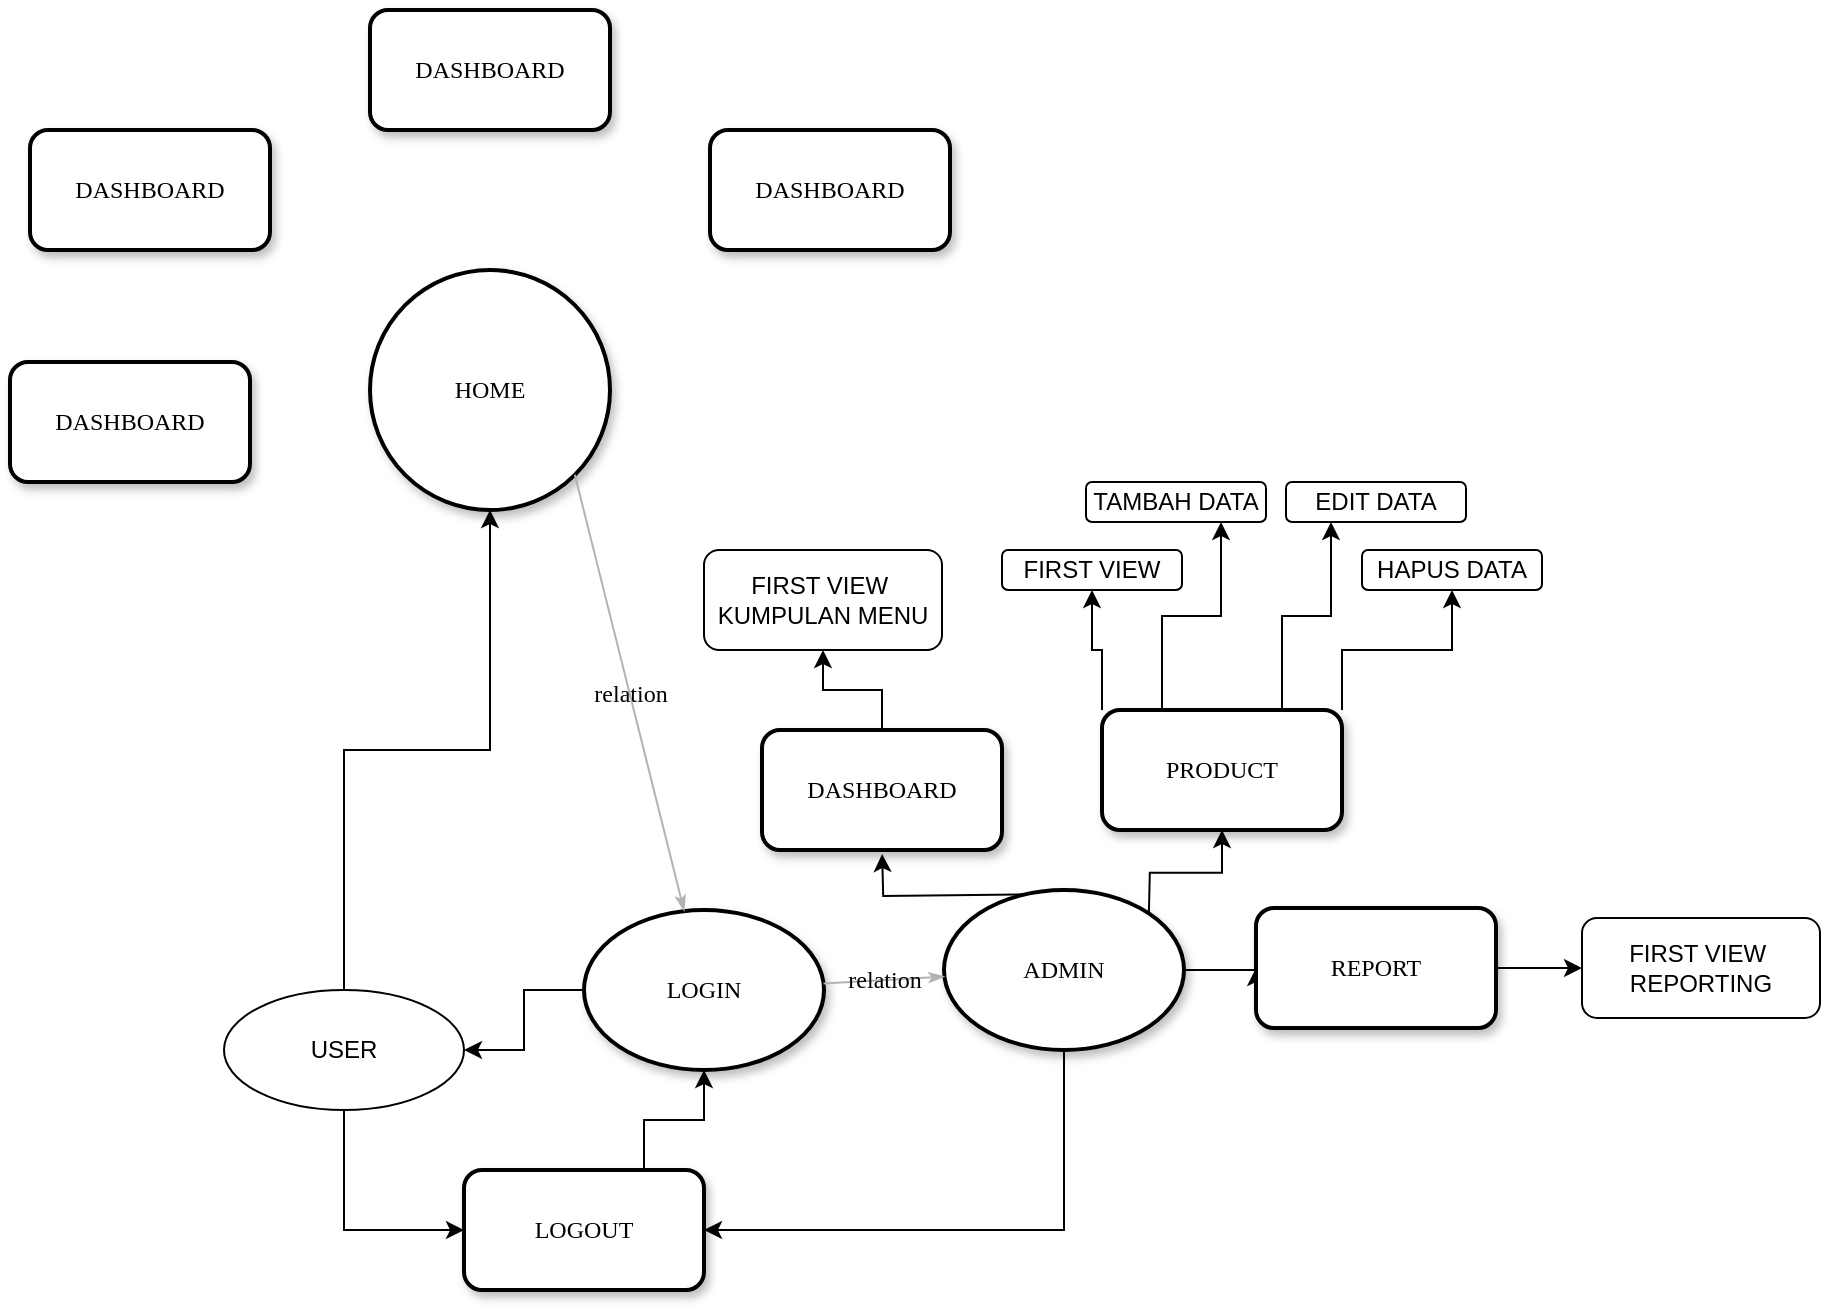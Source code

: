 <mxfile version="18.1.2" type="github">
  <diagram name="Page-1" id="ad52d381-51e7-2e0d-a935-2d0ddd2fd229">
    <mxGraphModel dx="1085" dy="575" grid="1" gridSize="10" guides="1" tooltips="1" connect="1" arrows="1" fold="1" page="1" pageScale="1" pageWidth="1100" pageHeight="850" background="none" math="0" shadow="0">
      <root>
        <mxCell id="0" />
        <mxCell id="1" parent="0" />
        <mxCell id="2c924340bb9dbf6c-4" value="HOME" style="ellipse;whiteSpace=wrap;html=1;rounded=1;shadow=1;comic=0;labelBackgroundColor=none;strokeWidth=2;fontFamily=Verdana;fontSize=12;align=center;" parent="1" vertex="1">
          <mxGeometry x="320" y="230" width="120" height="120" as="geometry" />
        </mxCell>
        <mxCell id="RAHETzhSfF-VMt_0s7b0-4" style="edgeStyle=orthogonalEdgeStyle;rounded=0;orthogonalLoop=1;jettySize=auto;html=1;exitX=0;exitY=0.5;exitDx=0;exitDy=0;entryX=1;entryY=0.5;entryDx=0;entryDy=0;" edge="1" parent="1" source="2c924340bb9dbf6c-5" target="RAHETzhSfF-VMt_0s7b0-3">
          <mxGeometry relative="1" as="geometry" />
        </mxCell>
        <mxCell id="2c924340bb9dbf6c-5" value="LOGIN" style="ellipse;whiteSpace=wrap;html=1;rounded=1;shadow=1;comic=0;labelBackgroundColor=none;strokeWidth=2;fontFamily=Verdana;fontSize=12;align=center;" parent="1" vertex="1">
          <mxGeometry x="427" y="550" width="120" height="80" as="geometry" />
        </mxCell>
        <mxCell id="RAHETzhSfF-VMt_0s7b0-10" style="edgeStyle=orthogonalEdgeStyle;rounded=0;orthogonalLoop=1;jettySize=auto;html=1;exitX=0.5;exitY=1;exitDx=0;exitDy=0;entryX=1;entryY=0.5;entryDx=0;entryDy=0;" edge="1" parent="1" source="2c924340bb9dbf6c-6" target="2c924340bb9dbf6c-51">
          <mxGeometry relative="1" as="geometry">
            <mxPoint x="666.667" y="730" as="targetPoint" />
          </mxGeometry>
        </mxCell>
        <mxCell id="RAHETzhSfF-VMt_0s7b0-18" value="" style="edgeStyle=orthogonalEdgeStyle;rounded=0;orthogonalLoop=1;jettySize=auto;html=1;" edge="1" parent="1">
          <mxGeometry relative="1" as="geometry">
            <mxPoint x="667" y="542" as="sourcePoint" />
            <mxPoint x="576.067" y="522" as="targetPoint" />
          </mxGeometry>
        </mxCell>
        <mxCell id="RAHETzhSfF-VMt_0s7b0-21" style="edgeStyle=orthogonalEdgeStyle;rounded=0;orthogonalLoop=1;jettySize=auto;html=1;exitX=1;exitY=0;exitDx=0;exitDy=0;entryX=0.5;entryY=1;entryDx=0;entryDy=0;" edge="1" parent="1" target="RAHETzhSfF-VMt_0s7b0-19">
          <mxGeometry relative="1" as="geometry">
            <mxPoint x="709.426" y="552.716" as="sourcePoint" />
            <mxPoint x="734.96" y="513.34" as="targetPoint" />
          </mxGeometry>
        </mxCell>
        <mxCell id="RAHETzhSfF-VMt_0s7b0-24" style="edgeStyle=orthogonalEdgeStyle;rounded=0;orthogonalLoop=1;jettySize=auto;html=1;exitX=1;exitY=0.5;exitDx=0;exitDy=0;entryX=0;entryY=0.5;entryDx=0;entryDy=0;" edge="1" parent="1" source="2c924340bb9dbf6c-6" target="RAHETzhSfF-VMt_0s7b0-22">
          <mxGeometry relative="1" as="geometry" />
        </mxCell>
        <mxCell id="2c924340bb9dbf6c-6" value="&lt;span&gt;ADMIN&lt;/span&gt;" style="ellipse;whiteSpace=wrap;html=1;rounded=1;shadow=1;comic=0;labelBackgroundColor=none;strokeWidth=2;fontFamily=Verdana;fontSize=12;align=center;" parent="1" vertex="1">
          <mxGeometry x="607" y="540" width="120" height="80" as="geometry" />
        </mxCell>
        <mxCell id="2c924340bb9dbf6c-33" value="relation" style="edgeStyle=none;rounded=1;html=1;labelBackgroundColor=none;startArrow=none;startFill=0;startSize=5;endArrow=classicThin;endFill=1;endSize=5;jettySize=auto;orthogonalLoop=1;strokeColor=#B3B3B3;strokeWidth=1;fontFamily=Verdana;fontSize=12;exitX=1;exitY=1;exitDx=0;exitDy=0;" parent="1" source="2c924340bb9dbf6c-4" target="2c924340bb9dbf6c-5" edge="1">
          <mxGeometry relative="1" as="geometry">
            <mxPoint x="281.544" y="494.999" as="sourcePoint" />
          </mxGeometry>
        </mxCell>
        <mxCell id="2c924340bb9dbf6c-36" value="relation" style="edgeStyle=none;rounded=1;html=1;labelBackgroundColor=none;startArrow=none;startFill=0;startSize=5;endArrow=classicThin;endFill=1;endSize=5;jettySize=auto;orthogonalLoop=1;strokeColor=#B3B3B3;strokeWidth=1;fontFamily=Verdana;fontSize=12" parent="1" source="2c924340bb9dbf6c-5" target="2c924340bb9dbf6c-6" edge="1">
          <mxGeometry relative="1" as="geometry" />
        </mxCell>
        <mxCell id="RAHETzhSfF-VMt_0s7b0-11" style="edgeStyle=orthogonalEdgeStyle;rounded=0;orthogonalLoop=1;jettySize=auto;html=1;exitX=0.75;exitY=0;exitDx=0;exitDy=0;entryX=0.5;entryY=1;entryDx=0;entryDy=0;" edge="1" parent="1" source="2c924340bb9dbf6c-51" target="2c924340bb9dbf6c-5">
          <mxGeometry relative="1" as="geometry" />
        </mxCell>
        <mxCell id="2c924340bb9dbf6c-51" value="LOGOUT" style="rounded=1;whiteSpace=wrap;html=1;shadow=1;comic=0;labelBackgroundColor=none;strokeWidth=2;fontFamily=Verdana;fontSize=12;align=center;" parent="1" vertex="1">
          <mxGeometry x="367" y="680" width="120" height="60" as="geometry" />
        </mxCell>
        <mxCell id="RAHETzhSfF-VMt_0s7b0-12" style="edgeStyle=orthogonalEdgeStyle;rounded=0;orthogonalLoop=1;jettySize=auto;html=1;exitX=0.5;exitY=1;exitDx=0;exitDy=0;entryX=0;entryY=0.5;entryDx=0;entryDy=0;" edge="1" parent="1" source="RAHETzhSfF-VMt_0s7b0-3" target="2c924340bb9dbf6c-51">
          <mxGeometry relative="1" as="geometry" />
        </mxCell>
        <mxCell id="RAHETzhSfF-VMt_0s7b0-25" style="edgeStyle=orthogonalEdgeStyle;rounded=0;orthogonalLoop=1;jettySize=auto;html=1;exitX=0.5;exitY=0;exitDx=0;exitDy=0;entryX=0.5;entryY=1;entryDx=0;entryDy=0;" edge="1" parent="1" source="RAHETzhSfF-VMt_0s7b0-3" target="2c924340bb9dbf6c-4">
          <mxGeometry relative="1" as="geometry">
            <mxPoint x="227.0" y="530" as="targetPoint" />
          </mxGeometry>
        </mxCell>
        <mxCell id="RAHETzhSfF-VMt_0s7b0-3" value="USER" style="ellipse;whiteSpace=wrap;html=1;" vertex="1" parent="1">
          <mxGeometry x="247" y="590" width="120" height="60" as="geometry" />
        </mxCell>
        <mxCell id="RAHETzhSfF-VMt_0s7b0-37" style="edgeStyle=orthogonalEdgeStyle;rounded=0;orthogonalLoop=1;jettySize=auto;html=1;exitX=0.5;exitY=0;exitDx=0;exitDy=0;entryX=0.5;entryY=1;entryDx=0;entryDy=0;" edge="1" parent="1" source="RAHETzhSfF-VMt_0s7b0-17" target="RAHETzhSfF-VMt_0s7b0-36">
          <mxGeometry relative="1" as="geometry" />
        </mxCell>
        <mxCell id="RAHETzhSfF-VMt_0s7b0-17" value="DASHBOARD" style="whiteSpace=wrap;html=1;fontFamily=Verdana;rounded=1;shadow=1;comic=0;labelBackgroundColor=none;strokeWidth=2;" vertex="1" parent="1">
          <mxGeometry x="516" y="460" width="120" height="60" as="geometry" />
        </mxCell>
        <mxCell id="RAHETzhSfF-VMt_0s7b0-32" style="edgeStyle=orthogonalEdgeStyle;rounded=0;orthogonalLoop=1;jettySize=auto;html=1;exitX=0;exitY=0;exitDx=0;exitDy=0;entryX=0.5;entryY=1;entryDx=0;entryDy=0;" edge="1" parent="1" source="RAHETzhSfF-VMt_0s7b0-19" target="RAHETzhSfF-VMt_0s7b0-26">
          <mxGeometry relative="1" as="geometry" />
        </mxCell>
        <mxCell id="RAHETzhSfF-VMt_0s7b0-33" style="edgeStyle=orthogonalEdgeStyle;rounded=0;orthogonalLoop=1;jettySize=auto;html=1;exitX=0.25;exitY=0;exitDx=0;exitDy=0;entryX=0.75;entryY=1;entryDx=0;entryDy=0;" edge="1" parent="1" source="RAHETzhSfF-VMt_0s7b0-19" target="RAHETzhSfF-VMt_0s7b0-27">
          <mxGeometry relative="1" as="geometry" />
        </mxCell>
        <mxCell id="RAHETzhSfF-VMt_0s7b0-34" style="edgeStyle=orthogonalEdgeStyle;rounded=0;orthogonalLoop=1;jettySize=auto;html=1;exitX=0.75;exitY=0;exitDx=0;exitDy=0;entryX=0.25;entryY=1;entryDx=0;entryDy=0;" edge="1" parent="1" source="RAHETzhSfF-VMt_0s7b0-19" target="RAHETzhSfF-VMt_0s7b0-28">
          <mxGeometry relative="1" as="geometry">
            <mxPoint x="776" y="440" as="targetPoint" />
          </mxGeometry>
        </mxCell>
        <mxCell id="RAHETzhSfF-VMt_0s7b0-35" style="edgeStyle=orthogonalEdgeStyle;rounded=0;orthogonalLoop=1;jettySize=auto;html=1;exitX=1;exitY=0;exitDx=0;exitDy=0;entryX=0.5;entryY=1;entryDx=0;entryDy=0;" edge="1" parent="1" source="RAHETzhSfF-VMt_0s7b0-19" target="RAHETzhSfF-VMt_0s7b0-29">
          <mxGeometry relative="1" as="geometry" />
        </mxCell>
        <mxCell id="RAHETzhSfF-VMt_0s7b0-19" value="PRODUCT" style="whiteSpace=wrap;html=1;fontFamily=Verdana;rounded=1;shadow=1;comic=0;labelBackgroundColor=none;strokeWidth=2;" vertex="1" parent="1">
          <mxGeometry x="686" y="450" width="120" height="60" as="geometry" />
        </mxCell>
        <mxCell id="RAHETzhSfF-VMt_0s7b0-40" style="edgeStyle=orthogonalEdgeStyle;rounded=0;orthogonalLoop=1;jettySize=auto;html=1;exitX=1;exitY=0.5;exitDx=0;exitDy=0;entryX=0;entryY=0.5;entryDx=0;entryDy=0;" edge="1" parent="1" source="RAHETzhSfF-VMt_0s7b0-22" target="RAHETzhSfF-VMt_0s7b0-38">
          <mxGeometry relative="1" as="geometry" />
        </mxCell>
        <mxCell id="RAHETzhSfF-VMt_0s7b0-22" value="REPORT" style="whiteSpace=wrap;html=1;fontFamily=Verdana;rounded=1;shadow=1;comic=0;labelBackgroundColor=none;strokeWidth=2;" vertex="1" parent="1">
          <mxGeometry x="763" y="549" width="120" height="60" as="geometry" />
        </mxCell>
        <mxCell id="RAHETzhSfF-VMt_0s7b0-26" value="FIRST VIEW" style="rounded=1;whiteSpace=wrap;html=1;" vertex="1" parent="1">
          <mxGeometry x="636" y="370" width="90" height="20" as="geometry" />
        </mxCell>
        <mxCell id="RAHETzhSfF-VMt_0s7b0-27" value="TAMBAH DATA" style="rounded=1;whiteSpace=wrap;html=1;" vertex="1" parent="1">
          <mxGeometry x="678" y="336" width="90" height="20" as="geometry" />
        </mxCell>
        <mxCell id="RAHETzhSfF-VMt_0s7b0-28" value="EDIT DATA" style="rounded=1;whiteSpace=wrap;html=1;" vertex="1" parent="1">
          <mxGeometry x="778" y="336" width="90" height="20" as="geometry" />
        </mxCell>
        <mxCell id="RAHETzhSfF-VMt_0s7b0-29" value="HAPUS DATA" style="rounded=1;whiteSpace=wrap;html=1;" vertex="1" parent="1">
          <mxGeometry x="816" y="370" width="90" height="20" as="geometry" />
        </mxCell>
        <mxCell id="RAHETzhSfF-VMt_0s7b0-36" value="FIRST VIEW&amp;nbsp;&lt;br&gt;KUMPULAN MENU" style="rounded=1;whiteSpace=wrap;html=1;" vertex="1" parent="1">
          <mxGeometry x="487" y="370" width="119" height="50" as="geometry" />
        </mxCell>
        <mxCell id="RAHETzhSfF-VMt_0s7b0-38" value="FIRST VIEW&amp;nbsp;&lt;br&gt;REPORTING" style="rounded=1;whiteSpace=wrap;html=1;" vertex="1" parent="1">
          <mxGeometry x="926" y="554" width="119" height="50" as="geometry" />
        </mxCell>
        <mxCell id="RAHETzhSfF-VMt_0s7b0-41" value="DASHBOARD" style="whiteSpace=wrap;html=1;fontFamily=Verdana;rounded=1;shadow=1;comic=0;labelBackgroundColor=none;strokeWidth=2;" vertex="1" parent="1">
          <mxGeometry x="140" y="276" width="120" height="60" as="geometry" />
        </mxCell>
        <mxCell id="RAHETzhSfF-VMt_0s7b0-42" value="DASHBOARD" style="whiteSpace=wrap;html=1;fontFamily=Verdana;rounded=1;shadow=1;comic=0;labelBackgroundColor=none;strokeWidth=2;" vertex="1" parent="1">
          <mxGeometry x="320" y="100" width="120" height="60" as="geometry" />
        </mxCell>
        <mxCell id="RAHETzhSfF-VMt_0s7b0-43" value="DASHBOARD" style="whiteSpace=wrap;html=1;fontFamily=Verdana;rounded=1;shadow=1;comic=0;labelBackgroundColor=none;strokeWidth=2;" vertex="1" parent="1">
          <mxGeometry x="150" y="160" width="120" height="60" as="geometry" />
        </mxCell>
        <mxCell id="RAHETzhSfF-VMt_0s7b0-44" value="DASHBOARD" style="whiteSpace=wrap;html=1;fontFamily=Verdana;rounded=1;shadow=1;comic=0;labelBackgroundColor=none;strokeWidth=2;" vertex="1" parent="1">
          <mxGeometry x="490" y="160" width="120" height="60" as="geometry" />
        </mxCell>
      </root>
    </mxGraphModel>
  </diagram>
</mxfile>
